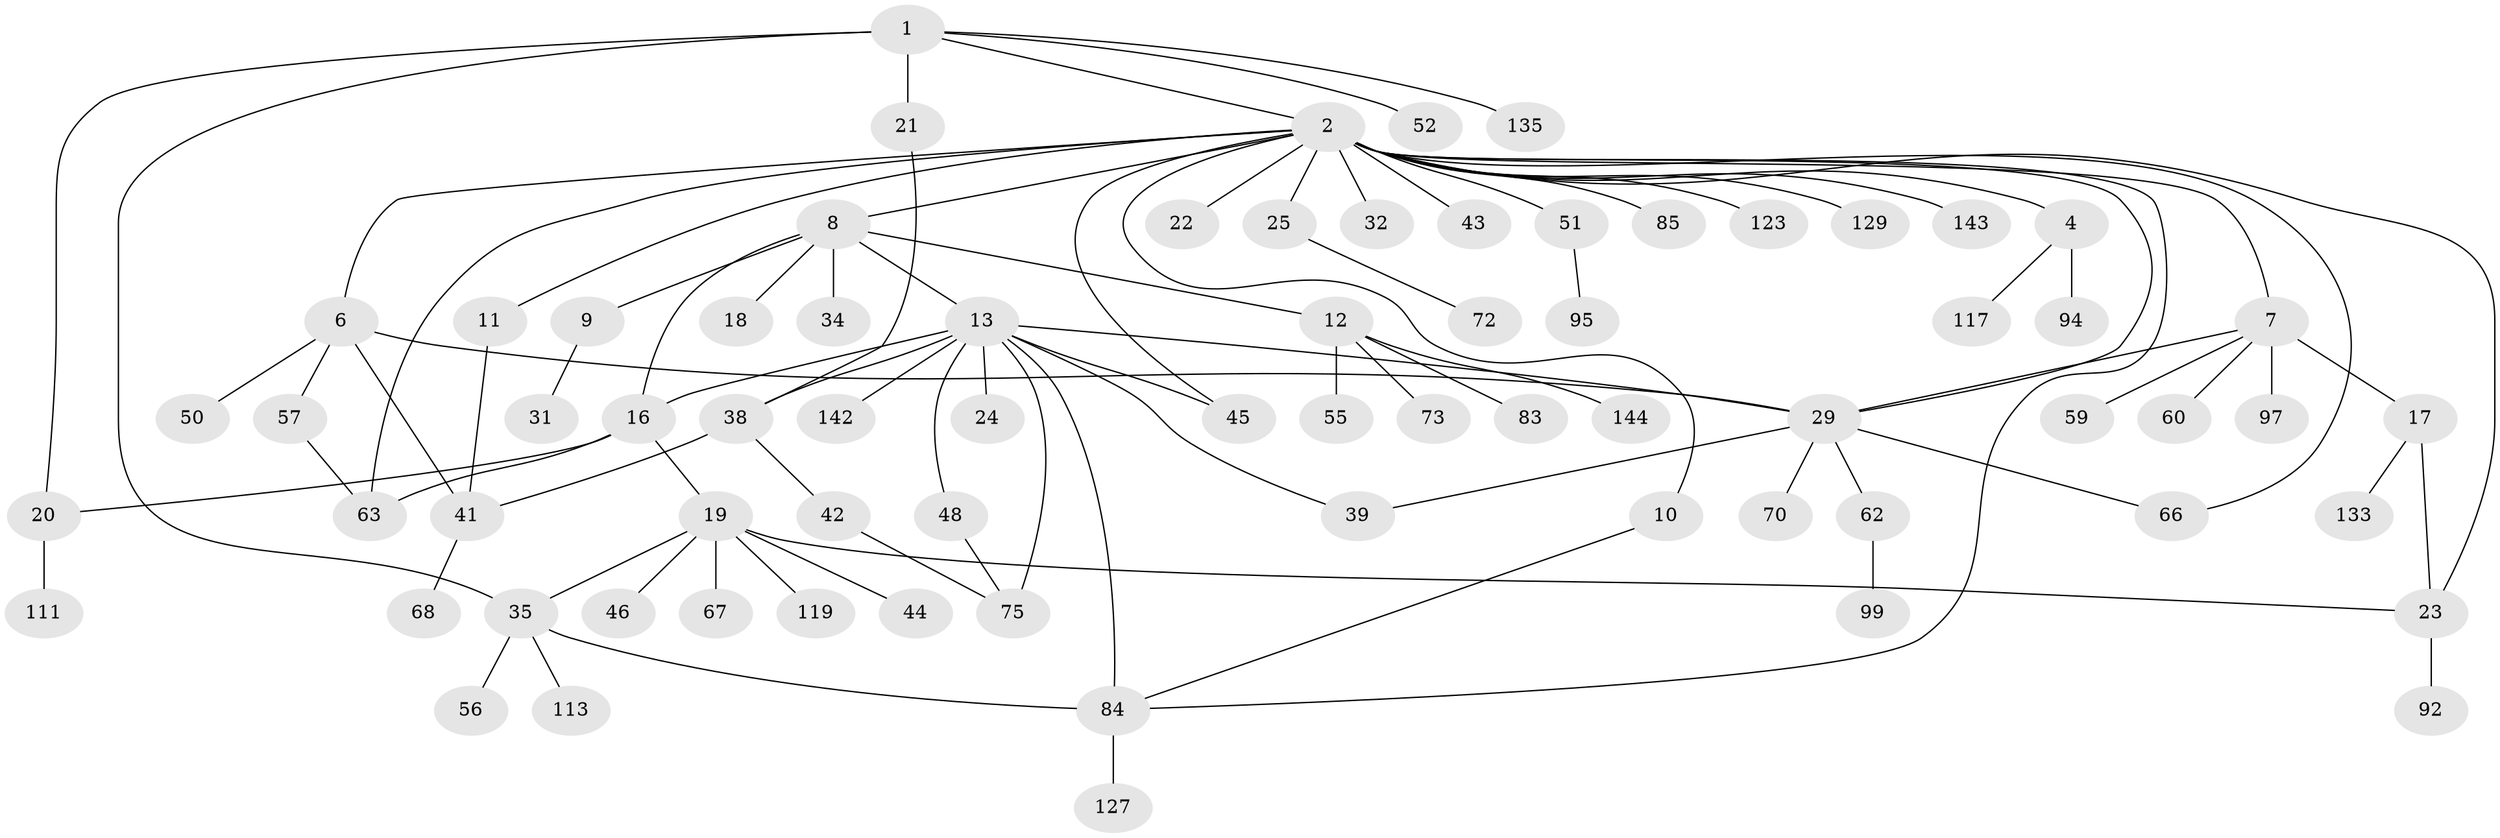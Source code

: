 // original degree distribution, {7: 0.041666666666666664, 20: 0.006944444444444444, 4: 0.05555555555555555, 3: 0.125, 5: 0.027777777777777776, 2: 0.2013888888888889, 10: 0.006944444444444444, 6: 0.013888888888888888, 1: 0.5069444444444444, 9: 0.006944444444444444, 8: 0.006944444444444444}
// Generated by graph-tools (version 1.1) at 2025/14/03/09/25 04:14:39]
// undirected, 72 vertices, 92 edges
graph export_dot {
graph [start="1"]
  node [color=gray90,style=filled];
  1;
  2 [super="+65+3+26"];
  4;
  6 [super="+37+91+47"];
  7 [super="+15+36"];
  8 [super="+14"];
  9;
  10;
  11;
  12;
  13 [super="+28+27"];
  16 [super="+88"];
  17 [super="+40"];
  18;
  19;
  20;
  21 [super="+116"];
  22;
  23;
  24;
  25 [super="+101+120"];
  29 [super="+33+71+61+110+139"];
  31 [super="+89"];
  32;
  34;
  35 [super="+53+121+77"];
  38 [super="+64"];
  39;
  41 [super="+54"];
  42 [super="+114"];
  43 [super="+109+82"];
  44;
  45 [super="+79"];
  46;
  48;
  50;
  51 [super="+80"];
  52;
  55;
  56 [super="+58+102+93"];
  57 [super="+134"];
  59 [super="+87"];
  60;
  62;
  63 [super="+69+115"];
  66;
  67 [super="+138+118"];
  68;
  70;
  72;
  73;
  75 [super="+81+130+131"];
  83 [super="+86"];
  84 [super="+96+107+105"];
  85;
  92;
  94 [super="+106"];
  95;
  97;
  99;
  111 [super="+126"];
  113;
  117;
  119;
  123;
  127;
  129;
  133;
  135;
  142;
  143;
  144;
  1 -- 2;
  1 -- 20;
  1 -- 21;
  1 -- 35 [weight=2];
  1 -- 52;
  1 -- 135;
  2 -- 8 [weight=2];
  2 -- 10;
  2 -- 22;
  2 -- 25;
  2 -- 32;
  2 -- 43;
  2 -- 45 [weight=2];
  2 -- 51;
  2 -- 85;
  2 -- 123;
  2 -- 129;
  2 -- 143;
  2 -- 84;
  2 -- 63;
  2 -- 66;
  2 -- 4;
  2 -- 6;
  2 -- 7;
  2 -- 11;
  2 -- 23;
  2 -- 29;
  4 -- 94;
  4 -- 117;
  6 -- 50;
  6 -- 57;
  6 -- 41;
  6 -- 29;
  7 -- 17;
  7 -- 29;
  7 -- 97;
  7 -- 60;
  7 -- 59;
  8 -- 9;
  8 -- 12;
  8 -- 13;
  8 -- 34;
  8 -- 16;
  8 -- 18;
  9 -- 31;
  10 -- 84;
  11 -- 41;
  12 -- 55;
  12 -- 73;
  12 -- 83;
  12 -- 144;
  13 -- 24;
  13 -- 45;
  13 -- 48;
  13 -- 142;
  13 -- 39;
  13 -- 84;
  13 -- 38;
  13 -- 29;
  13 -- 16;
  13 -- 75;
  16 -- 19;
  16 -- 20;
  16 -- 63;
  17 -- 133;
  17 -- 23;
  19 -- 23;
  19 -- 35;
  19 -- 44;
  19 -- 46;
  19 -- 67;
  19 -- 119;
  20 -- 111;
  21 -- 38;
  23 -- 92;
  25 -- 72;
  29 -- 62;
  29 -- 70;
  29 -- 39;
  29 -- 66;
  35 -- 56;
  35 -- 84 [weight=2];
  35 -- 113;
  38 -- 42;
  38 -- 41;
  41 -- 68;
  42 -- 75;
  48 -- 75;
  51 -- 95;
  57 -- 63;
  62 -- 99;
  84 -- 127;
}
